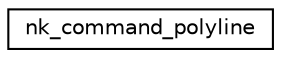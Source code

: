 digraph "Graphical Class Hierarchy"
{
 // LATEX_PDF_SIZE
  edge [fontname="Helvetica",fontsize="10",labelfontname="Helvetica",labelfontsize="10"];
  node [fontname="Helvetica",fontsize="10",shape=record];
  rankdir="LR";
  Node0 [label="nk_command_polyline",height=0.2,width=0.4,color="black", fillcolor="white", style="filled",URL="$structnk__command__polyline.html",tooltip=" "];
}
